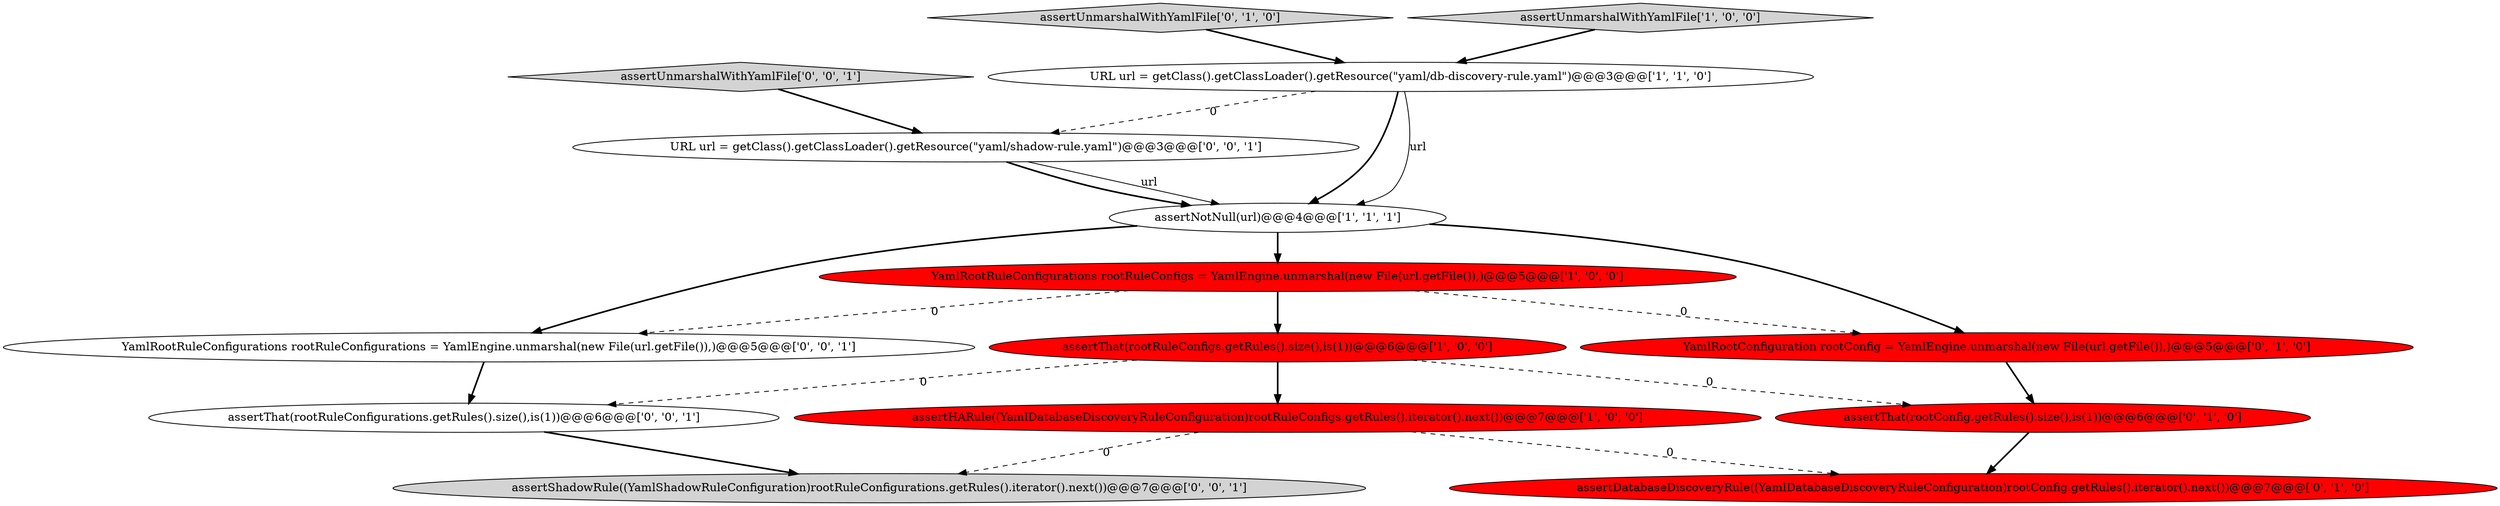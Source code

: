 digraph {
5 [style = filled, label = "YamlRootRuleConfigurations rootRuleConfigs = YamlEngine.unmarshal(new File(url.getFile()),)@@@5@@@['1', '0', '0']", fillcolor = red, shape = ellipse image = "AAA1AAABBB1BBB"];
8 [style = filled, label = "YamlRootConfiguration rootConfig = YamlEngine.unmarshal(new File(url.getFile()),)@@@5@@@['0', '1', '0']", fillcolor = red, shape = ellipse image = "AAA1AAABBB2BBB"];
2 [style = filled, label = "assertHARule((YamlDatabaseDiscoveryRuleConfiguration)rootRuleConfigs.getRules().iterator().next())@@@7@@@['1', '0', '0']", fillcolor = red, shape = ellipse image = "AAA1AAABBB1BBB"];
7 [style = filled, label = "assertDatabaseDiscoveryRule((YamlDatabaseDiscoveryRuleConfiguration)rootConfig.getRules().iterator().next())@@@7@@@['0', '1', '0']", fillcolor = red, shape = ellipse image = "AAA1AAABBB2BBB"];
13 [style = filled, label = "assertShadowRule((YamlShadowRuleConfiguration)rootRuleConfigurations.getRules().iterator().next())@@@7@@@['0', '0', '1']", fillcolor = lightgray, shape = ellipse image = "AAA0AAABBB3BBB"];
14 [style = filled, label = "assertUnmarshalWithYamlFile['0', '0', '1']", fillcolor = lightgray, shape = diamond image = "AAA0AAABBB3BBB"];
10 [style = filled, label = "URL url = getClass().getClassLoader().getResource(\"yaml/shadow-rule.yaml\")@@@3@@@['0', '0', '1']", fillcolor = white, shape = ellipse image = "AAA0AAABBB3BBB"];
1 [style = filled, label = "assertNotNull(url)@@@4@@@['1', '1', '1']", fillcolor = white, shape = ellipse image = "AAA0AAABBB1BBB"];
11 [style = filled, label = "assertThat(rootRuleConfigurations.getRules().size(),is(1))@@@6@@@['0', '0', '1']", fillcolor = white, shape = ellipse image = "AAA0AAABBB3BBB"];
6 [style = filled, label = "assertThat(rootConfig.getRules().size(),is(1))@@@6@@@['0', '1', '0']", fillcolor = red, shape = ellipse image = "AAA1AAABBB2BBB"];
12 [style = filled, label = "YamlRootRuleConfigurations rootRuleConfigurations = YamlEngine.unmarshal(new File(url.getFile()),)@@@5@@@['0', '0', '1']", fillcolor = white, shape = ellipse image = "AAA0AAABBB3BBB"];
9 [style = filled, label = "assertUnmarshalWithYamlFile['0', '1', '0']", fillcolor = lightgray, shape = diamond image = "AAA0AAABBB2BBB"];
3 [style = filled, label = "assertUnmarshalWithYamlFile['1', '0', '0']", fillcolor = lightgray, shape = diamond image = "AAA0AAABBB1BBB"];
4 [style = filled, label = "URL url = getClass().getClassLoader().getResource(\"yaml/db-discovery-rule.yaml\")@@@3@@@['1', '1', '0']", fillcolor = white, shape = ellipse image = "AAA0AAABBB1BBB"];
0 [style = filled, label = "assertThat(rootRuleConfigs.getRules().size(),is(1))@@@6@@@['1', '0', '0']", fillcolor = red, shape = ellipse image = "AAA1AAABBB1BBB"];
1->5 [style = bold, label=""];
5->12 [style = dashed, label="0"];
1->8 [style = bold, label=""];
9->4 [style = bold, label=""];
0->6 [style = dashed, label="0"];
0->2 [style = bold, label=""];
12->11 [style = bold, label=""];
14->10 [style = bold, label=""];
8->6 [style = bold, label=""];
0->11 [style = dashed, label="0"];
2->7 [style = dashed, label="0"];
3->4 [style = bold, label=""];
4->1 [style = solid, label="url"];
10->1 [style = solid, label="url"];
5->0 [style = bold, label=""];
2->13 [style = dashed, label="0"];
11->13 [style = bold, label=""];
1->12 [style = bold, label=""];
5->8 [style = dashed, label="0"];
4->1 [style = bold, label=""];
6->7 [style = bold, label=""];
4->10 [style = dashed, label="0"];
10->1 [style = bold, label=""];
}
